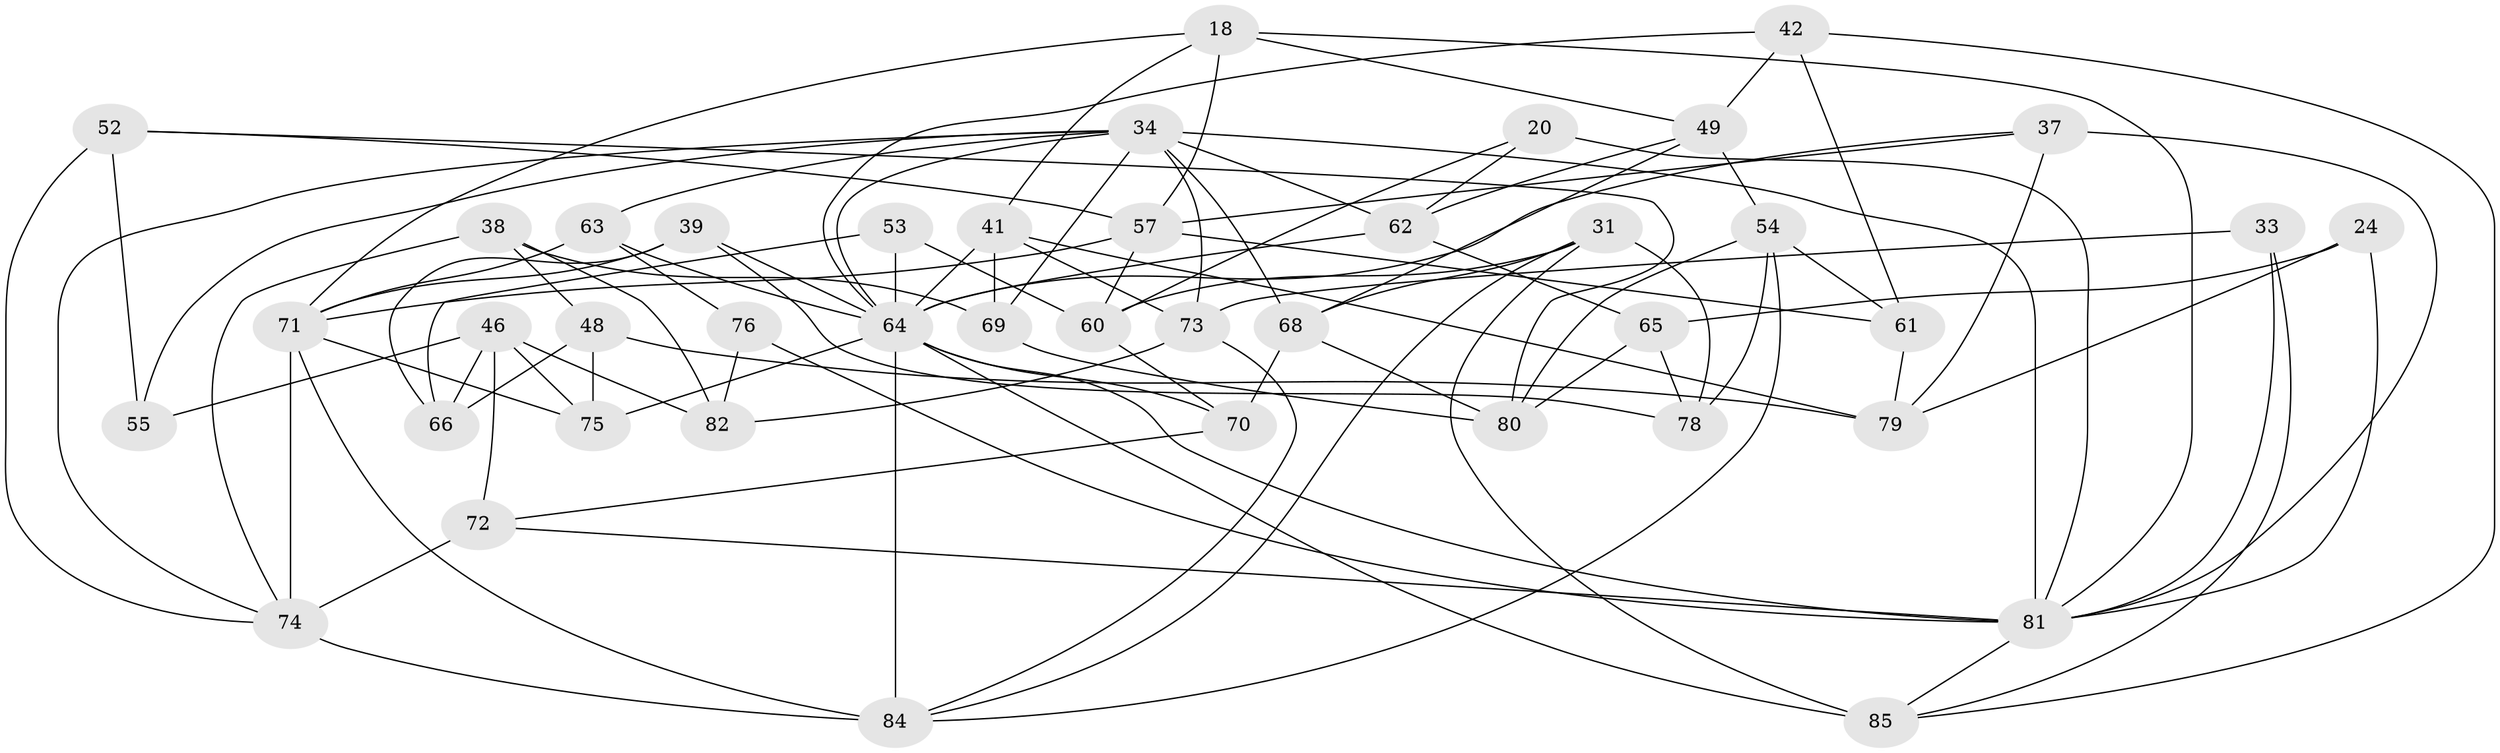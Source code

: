 // original degree distribution, {4: 1.0}
// Generated by graph-tools (version 1.1) at 2025/58/03/09/25 04:58:12]
// undirected, 42 vertices, 102 edges
graph export_dot {
graph [start="1"]
  node [color=gray90,style=filled];
  18 [super="+11"];
  20;
  24;
  31 [super="+22"];
  33;
  34 [super="+14+26"];
  37;
  38;
  39;
  41 [super="+17"];
  42;
  46 [super="+45"];
  48;
  49 [super="+25"];
  52;
  53 [super="+35"];
  54 [super="+50"];
  55;
  57 [super="+2+28"];
  60 [super="+3"];
  61;
  62 [super="+59"];
  63;
  64 [super="+12+23+58+56"];
  65;
  66;
  68 [super="+51"];
  69;
  70;
  71 [super="+67"];
  72 [super="+36"];
  73 [super="+4"];
  74 [super="+40"];
  75;
  76;
  78;
  79 [super="+43"];
  80 [super="+9"];
  81 [super="+10+19+13+77"];
  82;
  84 [super="+83"];
  85 [super="+30"];
  18 -- 49;
  18 -- 57 [weight=2];
  18 -- 71;
  18 -- 81;
  18 -- 41;
  20 -- 60;
  20 -- 62;
  20 -- 81 [weight=2];
  24 -- 81 [weight=2];
  24 -- 65;
  24 -- 79;
  31 -- 78;
  31 -- 60 [weight=2];
  31 -- 68;
  31 -- 85;
  31 -- 84;
  33 -- 73 [weight=2];
  33 -- 81;
  33 -- 85;
  34 -- 63;
  34 -- 62 [weight=2];
  34 -- 81 [weight=3];
  34 -- 68;
  34 -- 69;
  34 -- 55;
  34 -- 73;
  34 -- 74;
  34 -- 64;
  37 -- 79;
  37 -- 57;
  37 -- 81;
  37 -- 64;
  38 -- 69;
  38 -- 82;
  38 -- 48;
  38 -- 74;
  39 -- 66;
  39 -- 78;
  39 -- 64;
  39 -- 71;
  41 -- 69;
  41 -- 79 [weight=2];
  41 -- 73;
  41 -- 64;
  42 -- 49;
  42 -- 85;
  42 -- 61;
  42 -- 64;
  46 -- 72;
  46 -- 55 [weight=2];
  46 -- 66;
  46 -- 82;
  46 -- 75;
  48 -- 79;
  48 -- 66;
  48 -- 75;
  49 -- 62;
  49 -- 68;
  49 -- 54 [weight=2];
  52 -- 55;
  52 -- 74;
  52 -- 80;
  52 -- 57;
  53 -- 64 [weight=4];
  53 -- 60;
  53 -- 66;
  54 -- 80;
  54 -- 61;
  54 -- 78;
  54 -- 84;
  57 -- 60;
  57 -- 71 [weight=2];
  57 -- 61;
  60 -- 70;
  61 -- 79;
  62 -- 65;
  62 -- 64;
  63 -- 64;
  63 -- 76;
  63 -- 71;
  64 -- 85 [weight=2];
  64 -- 70;
  64 -- 81 [weight=2];
  64 -- 75;
  64 -- 84 [weight=3];
  65 -- 78;
  65 -- 80;
  68 -- 80 [weight=2];
  68 -- 70;
  69 -- 80;
  70 -- 72;
  71 -- 75;
  71 -- 74 [weight=3];
  71 -- 84;
  72 -- 74 [weight=3];
  72 -- 81;
  73 -- 84;
  73 -- 82;
  74 -- 84;
  76 -- 82;
  76 -- 81 [weight=2];
  81 -- 85;
}
